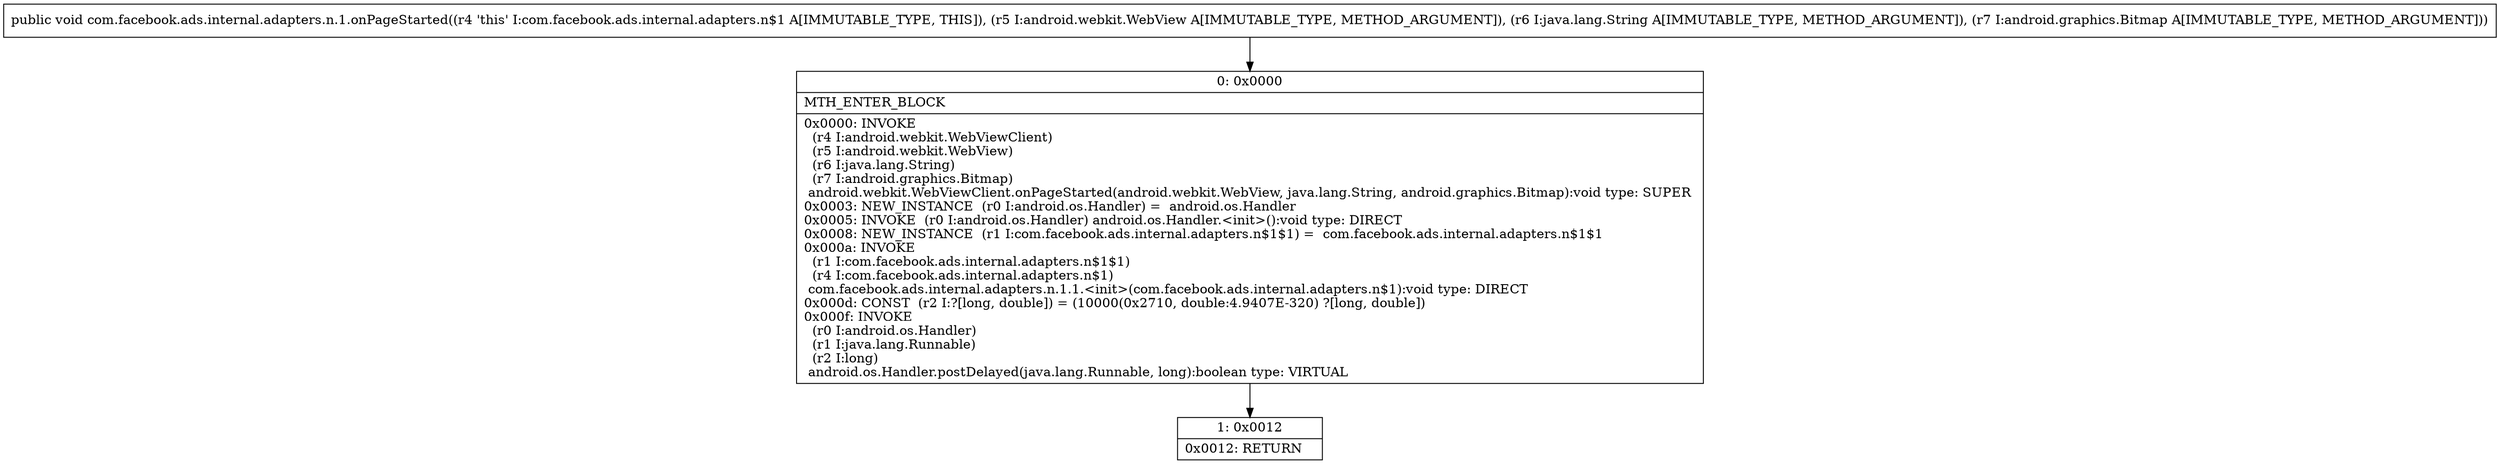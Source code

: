 digraph "CFG forcom.facebook.ads.internal.adapters.n.1.onPageStarted(Landroid\/webkit\/WebView;Ljava\/lang\/String;Landroid\/graphics\/Bitmap;)V" {
Node_0 [shape=record,label="{0\:\ 0x0000|MTH_ENTER_BLOCK\l|0x0000: INVOKE  \l  (r4 I:android.webkit.WebViewClient)\l  (r5 I:android.webkit.WebView)\l  (r6 I:java.lang.String)\l  (r7 I:android.graphics.Bitmap)\l android.webkit.WebViewClient.onPageStarted(android.webkit.WebView, java.lang.String, android.graphics.Bitmap):void type: SUPER \l0x0003: NEW_INSTANCE  (r0 I:android.os.Handler) =  android.os.Handler \l0x0005: INVOKE  (r0 I:android.os.Handler) android.os.Handler.\<init\>():void type: DIRECT \l0x0008: NEW_INSTANCE  (r1 I:com.facebook.ads.internal.adapters.n$1$1) =  com.facebook.ads.internal.adapters.n$1$1 \l0x000a: INVOKE  \l  (r1 I:com.facebook.ads.internal.adapters.n$1$1)\l  (r4 I:com.facebook.ads.internal.adapters.n$1)\l com.facebook.ads.internal.adapters.n.1.1.\<init\>(com.facebook.ads.internal.adapters.n$1):void type: DIRECT \l0x000d: CONST  (r2 I:?[long, double]) = (10000(0x2710, double:4.9407E\-320) ?[long, double]) \l0x000f: INVOKE  \l  (r0 I:android.os.Handler)\l  (r1 I:java.lang.Runnable)\l  (r2 I:long)\l android.os.Handler.postDelayed(java.lang.Runnable, long):boolean type: VIRTUAL \l}"];
Node_1 [shape=record,label="{1\:\ 0x0012|0x0012: RETURN   \l}"];
MethodNode[shape=record,label="{public void com.facebook.ads.internal.adapters.n.1.onPageStarted((r4 'this' I:com.facebook.ads.internal.adapters.n$1 A[IMMUTABLE_TYPE, THIS]), (r5 I:android.webkit.WebView A[IMMUTABLE_TYPE, METHOD_ARGUMENT]), (r6 I:java.lang.String A[IMMUTABLE_TYPE, METHOD_ARGUMENT]), (r7 I:android.graphics.Bitmap A[IMMUTABLE_TYPE, METHOD_ARGUMENT])) }"];
MethodNode -> Node_0;
Node_0 -> Node_1;
}

